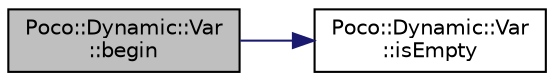 digraph "Poco::Dynamic::Var::begin"
{
 // LATEX_PDF_SIZE
  edge [fontname="Helvetica",fontsize="10",labelfontname="Helvetica",labelfontsize="10"];
  node [fontname="Helvetica",fontsize="10",shape=record];
  rankdir="LR";
  Node1 [label="Poco::Dynamic::Var\l::begin",height=0.2,width=0.4,color="black", fillcolor="grey75", style="filled", fontcolor="black",tooltip="Swaps the content of the this Var with the other Var."];
  Node1 -> Node2 [color="midnightblue",fontsize="10",style="solid"];
  Node2 [label="Poco::Dynamic::Var\l::isEmpty",height=0.2,width=0.4,color="black", fillcolor="white", style="filled",URL="$classPoco_1_1Dynamic_1_1Var.html#a3ca72be4fb53004efada3ce36b1d2ea1",tooltip="Empties Var."];
}
